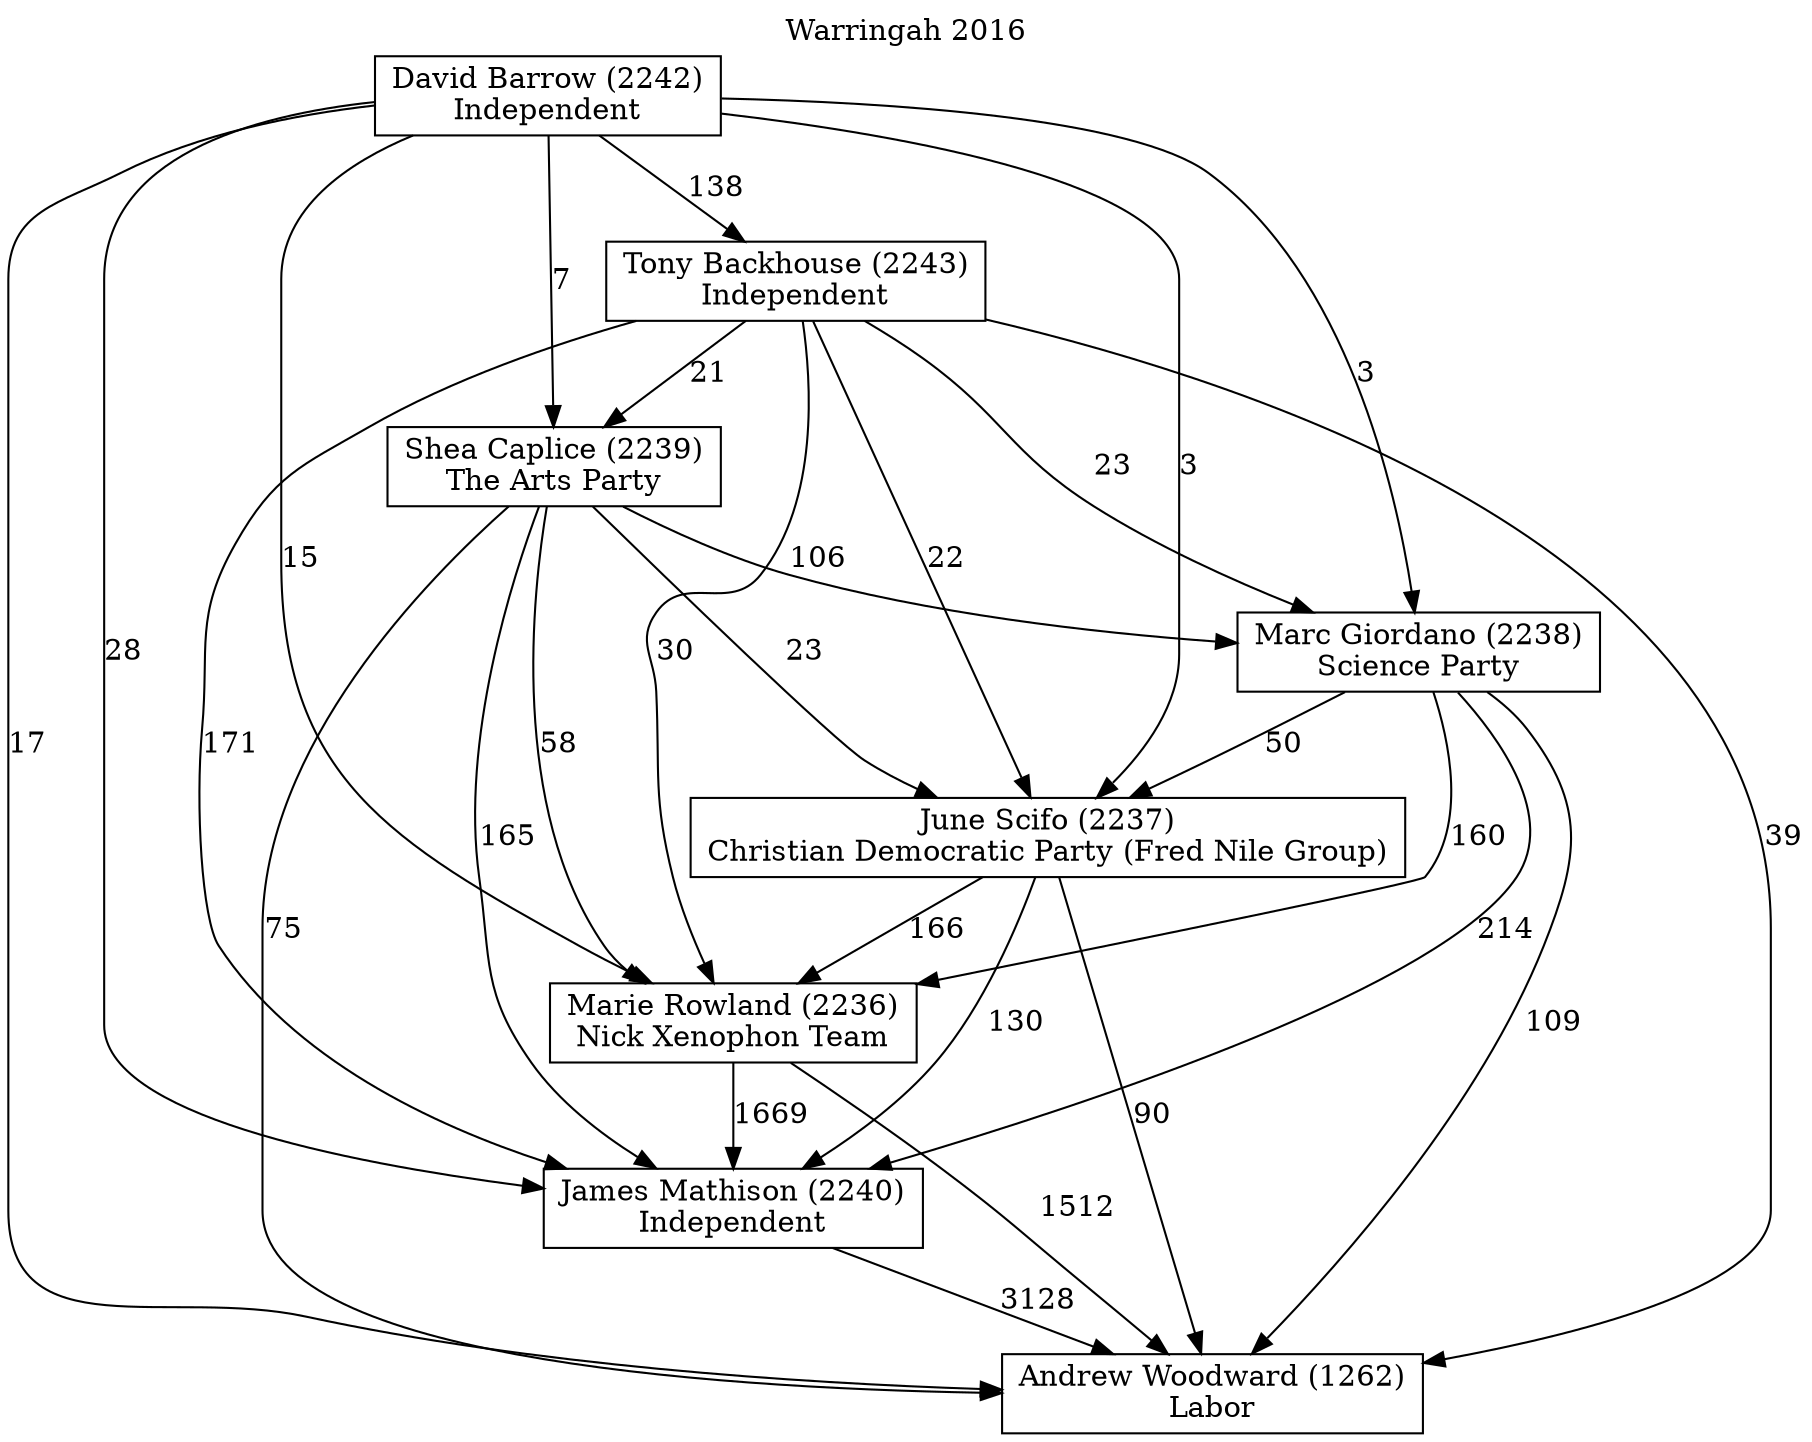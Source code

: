 // House preference flow
digraph "Andrew Woodward (1262)_Warringah_2016" {
	graph [label="Warringah 2016" labelloc=t mclimit=10]
	node [shape=box]
	"Andrew Woodward (1262)" [label="Andrew Woodward (1262)
Labor"]
	"David Barrow (2242)" [label="David Barrow (2242)
Independent"]
	"James Mathison (2240)" [label="James Mathison (2240)
Independent"]
	"June Scifo (2237)" [label="June Scifo (2237)
Christian Democratic Party (Fred Nile Group)"]
	"Marc Giordano (2238)" [label="Marc Giordano (2238)
Science Party"]
	"Marie Rowland (2236)" [label="Marie Rowland (2236)
Nick Xenophon Team"]
	"Shea Caplice (2239)" [label="Shea Caplice (2239)
The Arts Party"]
	"Tony Backhouse (2243)" [label="Tony Backhouse (2243)
Independent"]
	"David Barrow (2242)" -> "Andrew Woodward (1262)" [label=17]
	"David Barrow (2242)" -> "James Mathison (2240)" [label=28]
	"David Barrow (2242)" -> "June Scifo (2237)" [label=3]
	"David Barrow (2242)" -> "Marc Giordano (2238)" [label=3]
	"David Barrow (2242)" -> "Marie Rowland (2236)" [label=15]
	"David Barrow (2242)" -> "Shea Caplice (2239)" [label=7]
	"David Barrow (2242)" -> "Tony Backhouse (2243)" [label=138]
	"James Mathison (2240)" -> "Andrew Woodward (1262)" [label=3128]
	"June Scifo (2237)" -> "Andrew Woodward (1262)" [label=90]
	"June Scifo (2237)" -> "James Mathison (2240)" [label=130]
	"June Scifo (2237)" -> "Marie Rowland (2236)" [label=166]
	"Marc Giordano (2238)" -> "Andrew Woodward (1262)" [label=109]
	"Marc Giordano (2238)" -> "James Mathison (2240)" [label=214]
	"Marc Giordano (2238)" -> "June Scifo (2237)" [label=50]
	"Marc Giordano (2238)" -> "Marie Rowland (2236)" [label=160]
	"Marie Rowland (2236)" -> "Andrew Woodward (1262)" [label=1512]
	"Marie Rowland (2236)" -> "James Mathison (2240)" [label=1669]
	"Shea Caplice (2239)" -> "Andrew Woodward (1262)" [label=75]
	"Shea Caplice (2239)" -> "James Mathison (2240)" [label=165]
	"Shea Caplice (2239)" -> "June Scifo (2237)" [label=23]
	"Shea Caplice (2239)" -> "Marc Giordano (2238)" [label=106]
	"Shea Caplice (2239)" -> "Marie Rowland (2236)" [label=58]
	"Tony Backhouse (2243)" -> "Andrew Woodward (1262)" [label=39]
	"Tony Backhouse (2243)" -> "James Mathison (2240)" [label=171]
	"Tony Backhouse (2243)" -> "June Scifo (2237)" [label=22]
	"Tony Backhouse (2243)" -> "Marc Giordano (2238)" [label=23]
	"Tony Backhouse (2243)" -> "Marie Rowland (2236)" [label=30]
	"Tony Backhouse (2243)" -> "Shea Caplice (2239)" [label=21]
}
